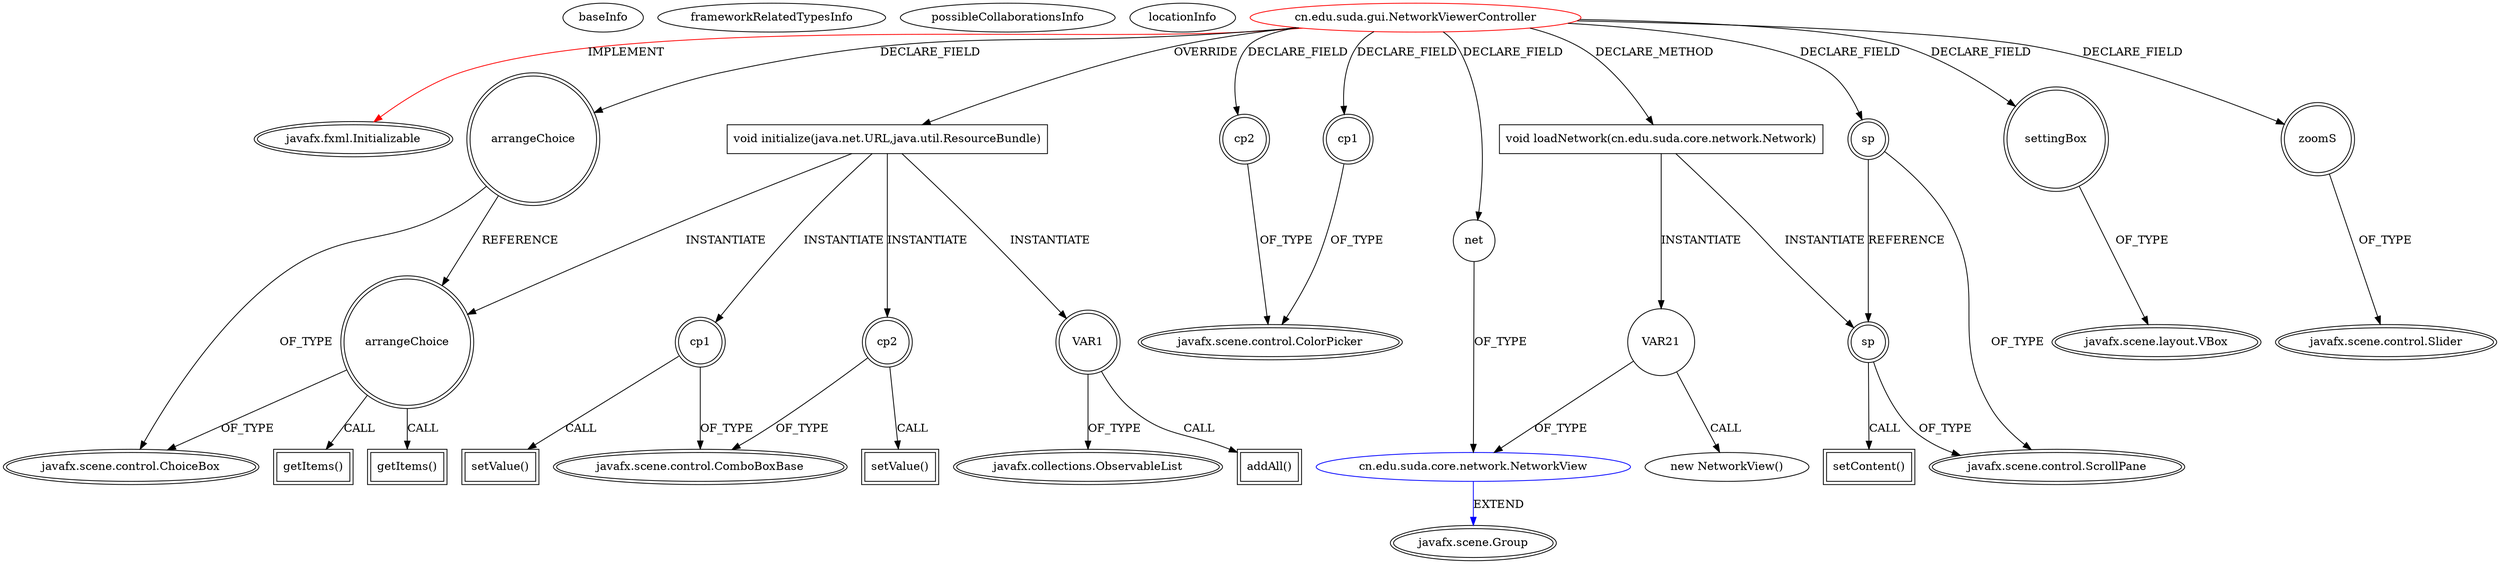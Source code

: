 digraph {
baseInfo[graphId=4855,category="extension_graph",isAnonymous=false,possibleRelation=true]
frameworkRelatedTypesInfo[0="javafx.fxml.Initializable"]
possibleCollaborationsInfo[0="4855~CLIENT_METHOD_DECLARATION-INSTANTIATION-FIELD_DECLARATION-~javafx.fxml.Initializable ~javafx.scene.Group ~false~false"]
locationInfo[projectName="wwtg99-POMA",filePath="/wwtg99-POMA/POMA-master/src/cn/edu/suda/gui/NetworkViewerController.java",contextSignature="NetworkViewerController",graphId="4855"]
0[label="cn.edu.suda.gui.NetworkViewerController",vertexType="ROOT_CLIENT_CLASS_DECLARATION",isFrameworkType=false,color=red]
1[label="javafx.fxml.Initializable",vertexType="FRAMEWORK_INTERFACE_TYPE",isFrameworkType=true,peripheries=2]
2[label="arrangeChoice",vertexType="FIELD_DECLARATION",isFrameworkType=true,peripheries=2,shape=circle]
3[label="javafx.scene.control.ChoiceBox",vertexType="FRAMEWORK_CLASS_TYPE",isFrameworkType=true,peripheries=2]
4[label="cp1",vertexType="FIELD_DECLARATION",isFrameworkType=true,peripheries=2,shape=circle]
5[label="javafx.scene.control.ColorPicker",vertexType="FRAMEWORK_CLASS_TYPE",isFrameworkType=true,peripheries=2]
6[label="cp2",vertexType="FIELD_DECLARATION",isFrameworkType=true,peripheries=2,shape=circle]
8[label="net",vertexType="FIELD_DECLARATION",isFrameworkType=false,shape=circle]
9[label="cn.edu.suda.core.network.NetworkView",vertexType="REFERENCE_CLIENT_CLASS_DECLARATION",isFrameworkType=false,color=blue]
10[label="javafx.scene.Group",vertexType="FRAMEWORK_CLASS_TYPE",isFrameworkType=true,peripheries=2]
11[label="settingBox",vertexType="FIELD_DECLARATION",isFrameworkType=true,peripheries=2,shape=circle]
12[label="javafx.scene.layout.VBox",vertexType="FRAMEWORK_CLASS_TYPE",isFrameworkType=true,peripheries=2]
13[label="sp",vertexType="FIELD_DECLARATION",isFrameworkType=true,peripheries=2,shape=circle]
14[label="javafx.scene.control.ScrollPane",vertexType="FRAMEWORK_CLASS_TYPE",isFrameworkType=true,peripheries=2]
15[label="zoomS",vertexType="FIELD_DECLARATION",isFrameworkType=true,peripheries=2,shape=circle]
16[label="javafx.scene.control.Slider",vertexType="FRAMEWORK_CLASS_TYPE",isFrameworkType=true,peripheries=2]
17[label="void initialize(java.net.URL,java.util.ResourceBundle)",vertexType="OVERRIDING_METHOD_DECLARATION",isFrameworkType=false,shape=box]
18[label="arrangeChoice",vertexType="VARIABLE_EXPRESION",isFrameworkType=true,peripheries=2,shape=circle]
19[label="getItems()",vertexType="INSIDE_CALL",isFrameworkType=true,peripheries=2,shape=box]
21[label="VAR1",vertexType="VARIABLE_EXPRESION",isFrameworkType=true,peripheries=2,shape=circle]
23[label="javafx.collections.ObservableList",vertexType="FRAMEWORK_INTERFACE_TYPE",isFrameworkType=true,peripheries=2]
22[label="addAll()",vertexType="INSIDE_CALL",isFrameworkType=true,peripheries=2,shape=box]
25[label="getItems()",vertexType="INSIDE_CALL",isFrameworkType=true,peripheries=2,shape=box]
26[label="cp1",vertexType="VARIABLE_EXPRESION",isFrameworkType=true,peripheries=2,shape=circle]
28[label="javafx.scene.control.ComboBoxBase",vertexType="FRAMEWORK_CLASS_TYPE",isFrameworkType=true,peripheries=2]
27[label="setValue()",vertexType="INSIDE_CALL",isFrameworkType=true,peripheries=2,shape=box]
29[label="cp2",vertexType="VARIABLE_EXPRESION",isFrameworkType=true,peripheries=2,shape=circle]
30[label="setValue()",vertexType="INSIDE_CALL",isFrameworkType=true,peripheries=2,shape=box]
92[label="void loadNetwork(cn.edu.suda.core.network.Network)",vertexType="CLIENT_METHOD_DECLARATION",isFrameworkType=false,shape=box]
94[label="VAR21",vertexType="VARIABLE_EXPRESION",isFrameworkType=false,shape=circle]
93[label="new NetworkView()",vertexType="CONSTRUCTOR_CALL",isFrameworkType=false]
96[label="sp",vertexType="VARIABLE_EXPRESION",isFrameworkType=true,peripheries=2,shape=circle]
97[label="setContent()",vertexType="INSIDE_CALL",isFrameworkType=true,peripheries=2,shape=box]
0->1[label="IMPLEMENT",color=red]
0->2[label="DECLARE_FIELD"]
2->3[label="OF_TYPE"]
0->4[label="DECLARE_FIELD"]
4->5[label="OF_TYPE"]
0->6[label="DECLARE_FIELD"]
6->5[label="OF_TYPE"]
0->8[label="DECLARE_FIELD"]
9->10[label="EXTEND",color=blue]
8->9[label="OF_TYPE"]
0->11[label="DECLARE_FIELD"]
11->12[label="OF_TYPE"]
0->13[label="DECLARE_FIELD"]
13->14[label="OF_TYPE"]
0->15[label="DECLARE_FIELD"]
15->16[label="OF_TYPE"]
0->17[label="OVERRIDE"]
17->18[label="INSTANTIATE"]
2->18[label="REFERENCE"]
18->3[label="OF_TYPE"]
18->19[label="CALL"]
17->21[label="INSTANTIATE"]
21->23[label="OF_TYPE"]
21->22[label="CALL"]
18->25[label="CALL"]
17->26[label="INSTANTIATE"]
26->28[label="OF_TYPE"]
26->27[label="CALL"]
17->29[label="INSTANTIATE"]
29->28[label="OF_TYPE"]
29->30[label="CALL"]
0->92[label="DECLARE_METHOD"]
92->94[label="INSTANTIATE"]
94->9[label="OF_TYPE"]
94->93[label="CALL"]
92->96[label="INSTANTIATE"]
13->96[label="REFERENCE"]
96->14[label="OF_TYPE"]
96->97[label="CALL"]
}
